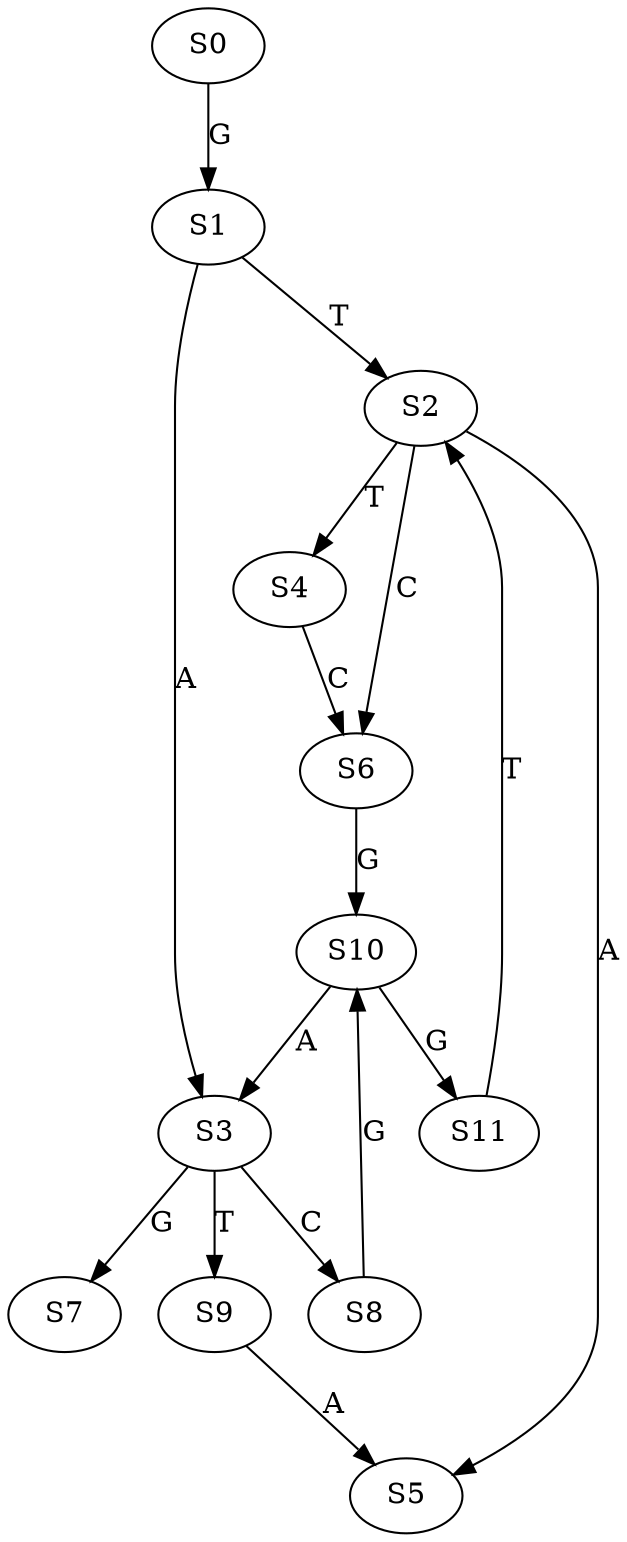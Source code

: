 strict digraph  {
	S0 -> S1 [ label = G ];
	S1 -> S2 [ label = T ];
	S1 -> S3 [ label = A ];
	S2 -> S4 [ label = T ];
	S2 -> S5 [ label = A ];
	S2 -> S6 [ label = C ];
	S3 -> S7 [ label = G ];
	S3 -> S8 [ label = C ];
	S3 -> S9 [ label = T ];
	S4 -> S6 [ label = C ];
	S6 -> S10 [ label = G ];
	S8 -> S10 [ label = G ];
	S9 -> S5 [ label = A ];
	S10 -> S3 [ label = A ];
	S10 -> S11 [ label = G ];
	S11 -> S2 [ label = T ];
}
